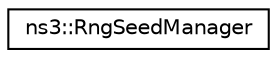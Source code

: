 digraph "Graphical Class Hierarchy"
{
 // LATEX_PDF_SIZE
  edge [fontname="Helvetica",fontsize="10",labelfontname="Helvetica",labelfontsize="10"];
  node [fontname="Helvetica",fontsize="10",shape=record];
  rankdir="LR";
  Node0 [label="ns3::RngSeedManager",height=0.2,width=0.4,color="black", fillcolor="white", style="filled",URL="$classns3_1_1_rng_seed_manager.html",tooltip="Manage the seed number and run number of the underlying random number generator, and automatic assign..."];
}
